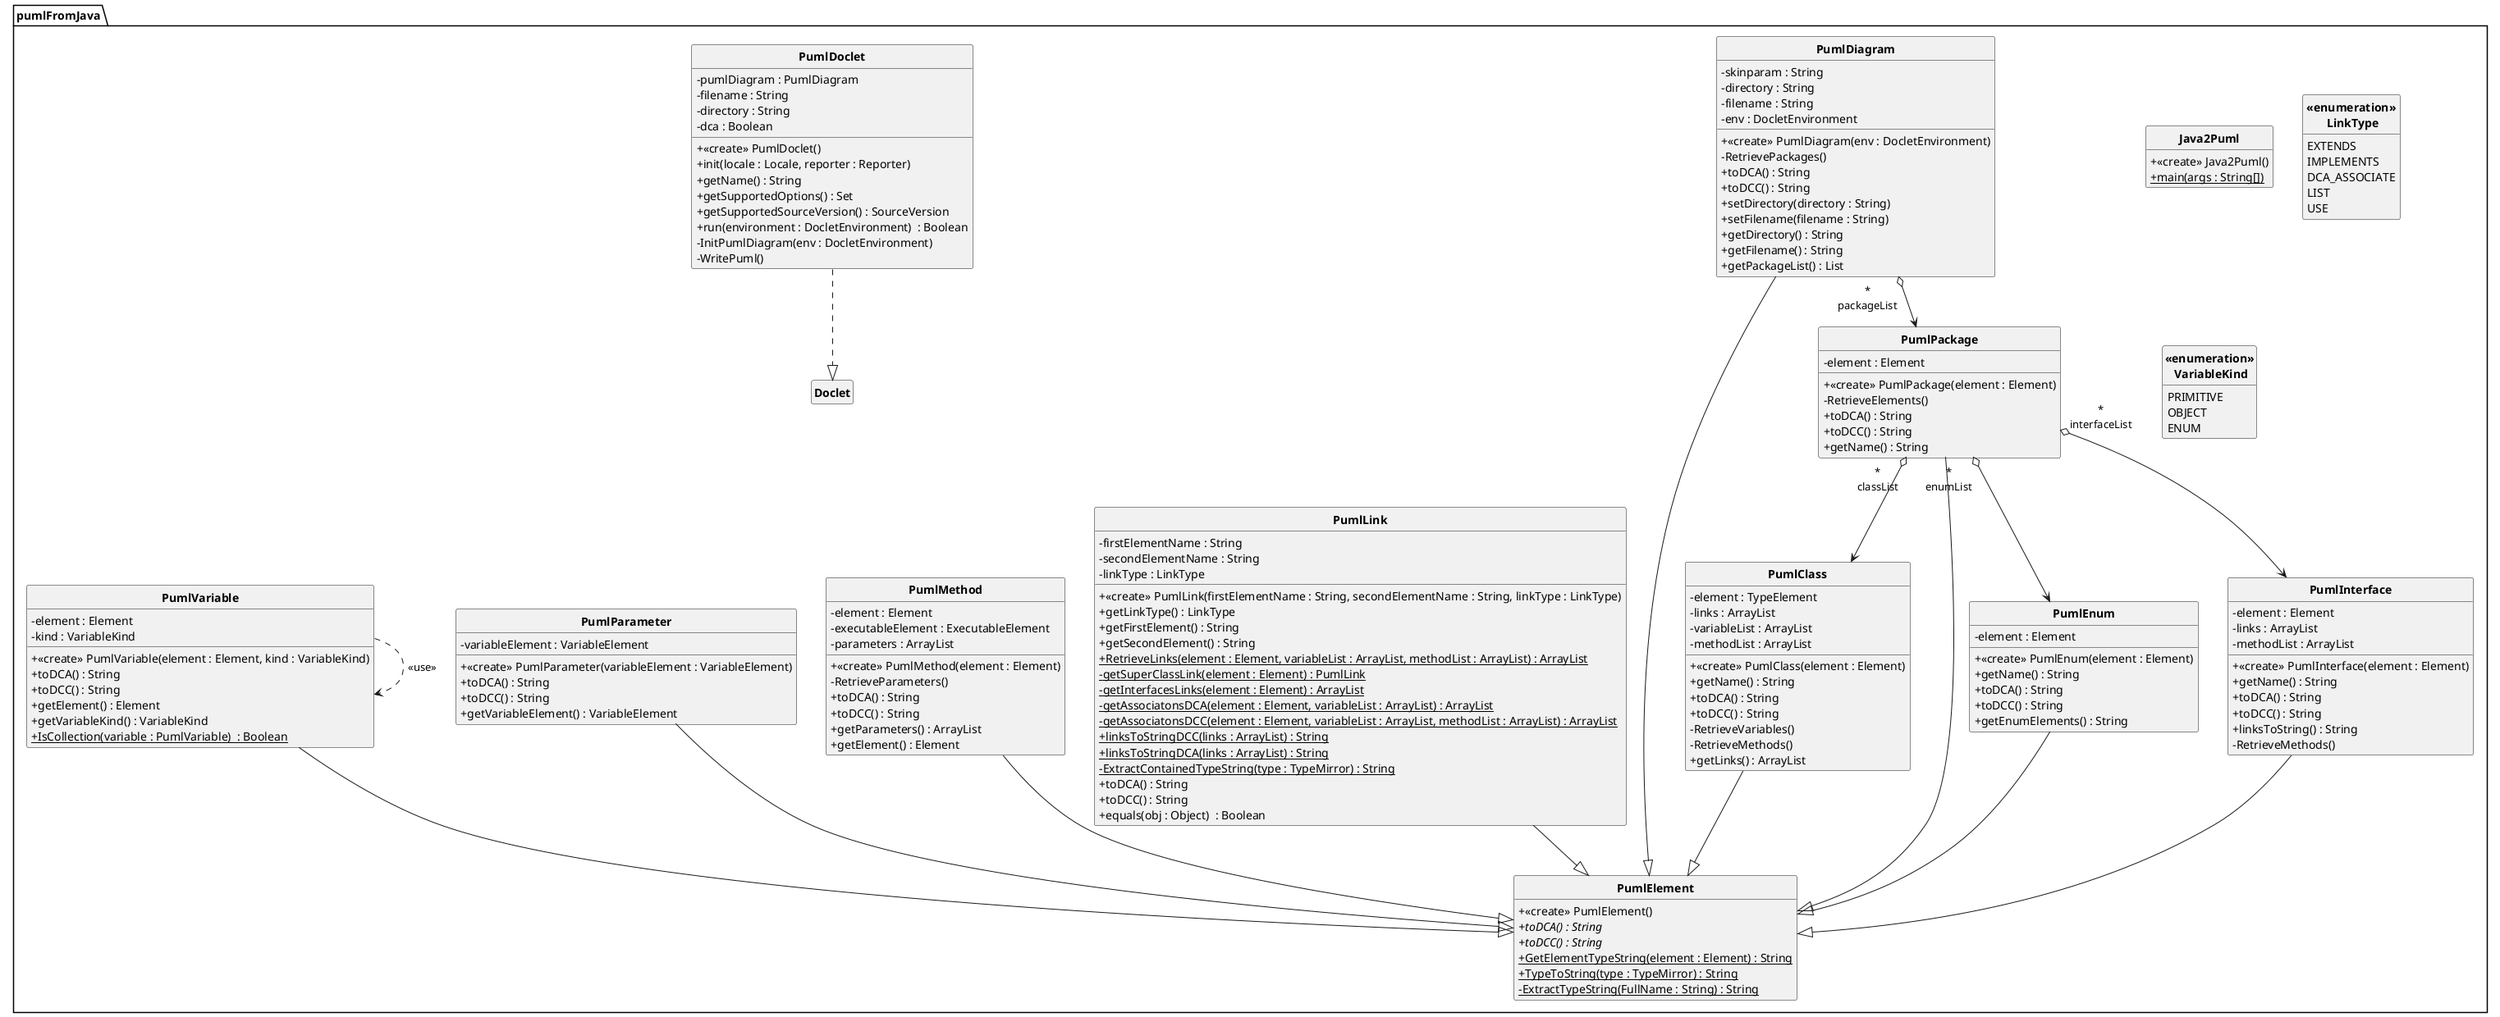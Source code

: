 @startuml

skinparam style strictuml
skinparam classAttributeIconSize 0
skinparam classFontStyle Bold
hide empty members

Package "pumlFromJava" {
class Java2Puml
{
+ <<create>> Java2Puml() 
+ {static} main(args : String[]) 
}

class PumlClass
{
- element : TypeElement
- links : ArrayList
- variableList : ArrayList
- methodList : ArrayList
+ <<create>> PumlClass(element : Element) 
+ getName() : String
+ toDCA() : String
+ toDCC() : String
- RetrieveVariables() 
- RetrieveMethods() 
+ getLinks() : ArrayList
}

class PumlDiagram
{
- skinparam : String
- directory : String
- filename : String
- env : DocletEnvironment
+ <<create>> PumlDiagram(env : DocletEnvironment) 
- RetrievePackages() 
+ toDCA() : String
+ toDCC() : String
+ setDirectory(directory : String) 
+ setFilename(filename : String) 
+ getDirectory() : String
+ getFilename() : String
+ getPackageList() : List
}

class PumlDoclet
{
- pumlDiagram : PumlDiagram
- filename : String
- directory : String
- dca : Boolean
+ <<create>> PumlDoclet() 
+ init(locale : Locale, reporter : Reporter) 
+ getName() : String
+ getSupportedOptions() : Set
+ getSupportedSourceVersion() : SourceVersion
+ run(environment : DocletEnvironment)  : Boolean
- InitPumlDiagram(env : DocletEnvironment) 
- WritePuml() 
}

class PumlElement
{
+ <<create>> PumlElement() 
+ {abstract} toDCA() : String
+ {abstract} toDCC() : String
+ {static} GetElementTypeString(element : Element) : String
+ {static} TypeToString(type : TypeMirror) : String
- {static} ExtractTypeString(FullName : String) : String
}

class PumlEnum
{
- element : Element
+ <<create>> PumlEnum(element : Element) 
+ getName() : String
+ toDCA() : String
+ toDCC() : String
+ getEnumElements() : String
}

class PumlInterface
{
- element : Element
- links : ArrayList
- methodList : ArrayList
+ <<create>> PumlInterface(element : Element) 
+ getName() : String
+ toDCA() : String
+ toDCC() : String
+ linksToString() : String
- RetrieveMethods() 
}

class PumlLink
{
- firstElementName : String
- secondElementName : String
- linkType : LinkType
+ <<create>> PumlLink(firstElementName : String, secondElementName : String, linkType : LinkType) 
+ getLinkType() : LinkType
+ getFirstElement() : String
+ getSecondElement() : String
+ {static} RetrieveLinks(element : Element, variableList : ArrayList, methodList : ArrayList) : ArrayList
- {static} getSuperClassLink(element : Element) : PumlLink
- {static} getInterfacesLinks(element : Element) : ArrayList
- {static} getAssociatonsDCA(element : Element, variableList : ArrayList) : ArrayList
- {static} getAssociatonsDCC(element : Element, variableList : ArrayList, methodList : ArrayList) : ArrayList
+ {static} linksToStringDCC(links : ArrayList) : String
+ {static} linksToStringDCA(links : ArrayList) : String
- {static} ExtractContainedTypeString(type : TypeMirror) : String
+ toDCA() : String
+ toDCC() : String
+ equals(obj : Object)  : Boolean
}

class PumlMethod
{
- element : Element
- executableElement : ExecutableElement
- parameters : ArrayList
+ <<create>> PumlMethod(element : Element) 
- RetrieveParameters() 
+ toDCA() : String
+ toDCC() : String
+ getParameters() : ArrayList
+ getElement() : Element
}

class PumlPackage
{
- element : Element
+ <<create>> PumlPackage(element : Element) 
- RetrieveElements() 
+ toDCA() : String
+ toDCC() : String
+ getName() : String
}

class PumlParameter
{
- variableElement : VariableElement
+ <<create>> PumlParameter(variableElement : VariableElement) 
+ toDCA() : String
+ toDCC() : String
+ getVariableElement() : VariableElement
}

class PumlVariable
{
- element : Element
- kind : VariableKind
+ <<create>> PumlVariable(element : Element, kind : VariableKind) 
+ toDCA() : String
+ toDCC() : String
+ getElement() : Element
+ getVariableKind() : VariableKind
+ {static} IsCollection(variable : PumlVariable)  : Boolean
}

class "<<enumeration>>\n LinkType" as LinkType
{
EXTENDS
IMPLEMENTS
DCA_ASSOCIATE
LIST
USE
}

class "<<enumeration>>\n VariableKind" as VariableKind
{
PRIMITIVE
OBJECT
ENUM
}


PumlClass --|> PumlElement

PumlDiagram --|> PumlElement
PumlDiagram " * \n packageList " o--> PumlPackage

PumlDoclet ..|> Doclet


PumlEnum --|> PumlElement

PumlInterface --|> PumlElement

PumlLink --|> PumlElement

PumlMethod --|> PumlElement

PumlPackage --|> PumlElement
PumlPackage " * \n classList " o--> PumlClass
PumlPackage " * \n interfaceList " o--> PumlInterface
PumlPackage " * \n enumList " o--> PumlEnum

PumlParameter --|> PumlElement

PumlVariable --|> PumlElement
PumlVariable ..> PumlVariable : <<use>> 

}

@enduml

